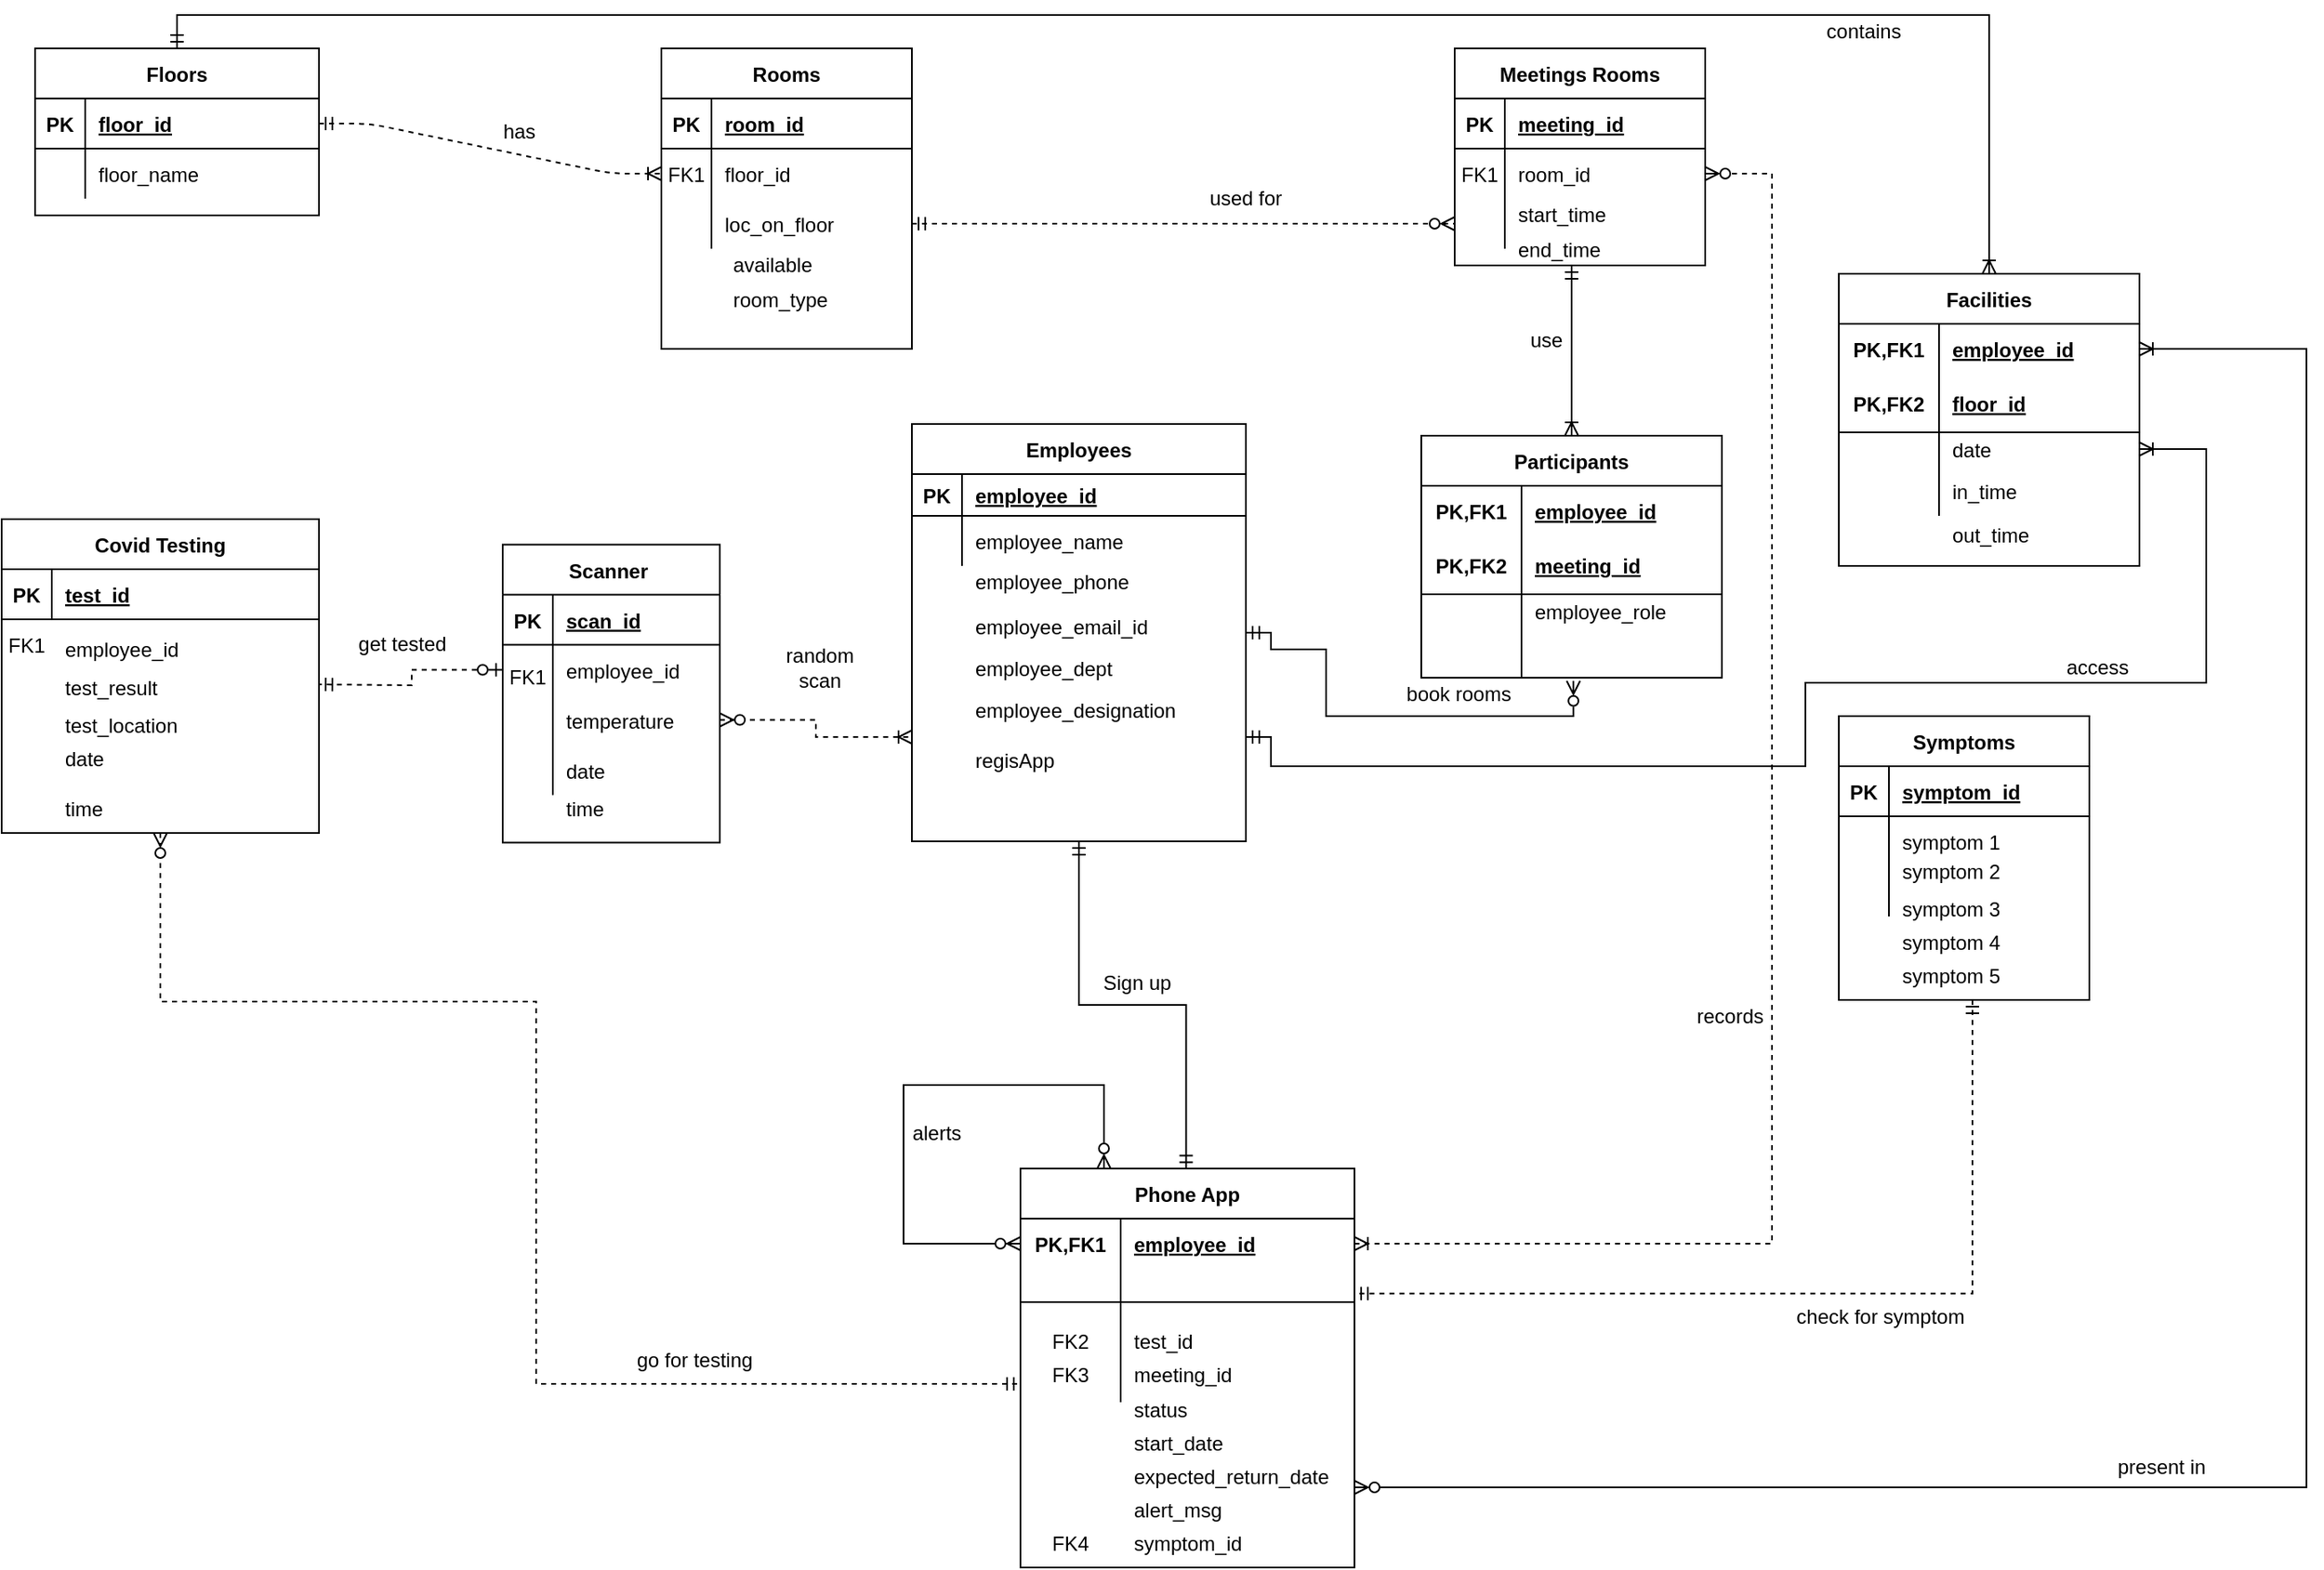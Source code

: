 <mxfile version="15.2.9" type="device"><diagram id="R2lEEEUBdFMjLlhIrx00" name="Page-1"><mxGraphModel dx="1186" dy="687" grid="1" gridSize="10" guides="1" tooltips="1" connect="1" arrows="1" fold="1" page="1" pageScale="1" pageWidth="1654" pageHeight="2336" math="0" shadow="0" extFonts="Permanent Marker^https://fonts.googleapis.com/css?family=Permanent+Marker"><root><mxCell id="0"/><mxCell id="1" parent="0"/><mxCell id="C-vyLk0tnHw3VtMMgP7b-1" value="" style="edgeStyle=entityRelationEdgeStyle;endArrow=ERoneToMany;startArrow=ERmandOne;endFill=0;startFill=0;dashed=1;" parent="1" source="C-vyLk0tnHw3VtMMgP7b-24" target="C-vyLk0tnHw3VtMMgP7b-6" edge="1"><mxGeometry width="100" height="100" relative="1" as="geometry"><mxPoint x="340" y="720" as="sourcePoint"/><mxPoint x="440" y="620" as="targetPoint"/></mxGeometry></mxCell><mxCell id="C-vyLk0tnHw3VtMMgP7b-2" value="Rooms" style="shape=table;startSize=30;container=1;collapsible=1;childLayout=tableLayout;fixedRows=1;rowLines=0;fontStyle=1;align=center;resizeLast=1;" parent="1" vertex="1"><mxGeometry x="495" y="40" width="150" height="180" as="geometry"/></mxCell><mxCell id="C-vyLk0tnHw3VtMMgP7b-3" value="" style="shape=partialRectangle;collapsible=0;dropTarget=0;pointerEvents=0;fillColor=none;points=[[0,0.5],[1,0.5]];portConstraint=eastwest;top=0;left=0;right=0;bottom=1;" parent="C-vyLk0tnHw3VtMMgP7b-2" vertex="1"><mxGeometry y="30" width="150" height="30" as="geometry"/></mxCell><mxCell id="C-vyLk0tnHw3VtMMgP7b-4" value="PK" style="shape=partialRectangle;overflow=hidden;connectable=0;fillColor=none;top=0;left=0;bottom=0;right=0;fontStyle=1;" parent="C-vyLk0tnHw3VtMMgP7b-3" vertex="1"><mxGeometry width="30" height="30" as="geometry"><mxRectangle width="30" height="30" as="alternateBounds"/></mxGeometry></mxCell><mxCell id="C-vyLk0tnHw3VtMMgP7b-5" value="room_id" style="shape=partialRectangle;overflow=hidden;connectable=0;fillColor=none;top=0;left=0;bottom=0;right=0;align=left;spacingLeft=6;fontStyle=5;" parent="C-vyLk0tnHw3VtMMgP7b-3" vertex="1"><mxGeometry x="30" width="120" height="30" as="geometry"><mxRectangle width="120" height="30" as="alternateBounds"/></mxGeometry></mxCell><mxCell id="C-vyLk0tnHw3VtMMgP7b-6" value="" style="shape=partialRectangle;collapsible=0;dropTarget=0;pointerEvents=0;fillColor=none;points=[[0,0.5],[1,0.5]];portConstraint=eastwest;top=0;left=0;right=0;bottom=0;" parent="C-vyLk0tnHw3VtMMgP7b-2" vertex="1"><mxGeometry y="60" width="150" height="30" as="geometry"/></mxCell><mxCell id="C-vyLk0tnHw3VtMMgP7b-7" value="FK1" style="shape=partialRectangle;overflow=hidden;connectable=0;fillColor=none;top=0;left=0;bottom=0;right=0;" parent="C-vyLk0tnHw3VtMMgP7b-6" vertex="1"><mxGeometry width="30" height="30" as="geometry"><mxRectangle width="30" height="30" as="alternateBounds"/></mxGeometry></mxCell><mxCell id="C-vyLk0tnHw3VtMMgP7b-8" value="floor_id" style="shape=partialRectangle;overflow=hidden;connectable=0;fillColor=none;top=0;left=0;bottom=0;right=0;align=left;spacingLeft=6;" parent="C-vyLk0tnHw3VtMMgP7b-6" vertex="1"><mxGeometry x="30" width="120" height="30" as="geometry"><mxRectangle width="120" height="30" as="alternateBounds"/></mxGeometry></mxCell><mxCell id="C-vyLk0tnHw3VtMMgP7b-9" value="" style="shape=partialRectangle;collapsible=0;dropTarget=0;pointerEvents=0;fillColor=none;points=[[0,0.5],[1,0.5]];portConstraint=eastwest;top=0;left=0;right=0;bottom=0;" parent="C-vyLk0tnHw3VtMMgP7b-2" vertex="1"><mxGeometry y="90" width="150" height="30" as="geometry"/></mxCell><mxCell id="C-vyLk0tnHw3VtMMgP7b-10" value="" style="shape=partialRectangle;overflow=hidden;connectable=0;fillColor=none;top=0;left=0;bottom=0;right=0;" parent="C-vyLk0tnHw3VtMMgP7b-9" vertex="1"><mxGeometry width="30" height="30" as="geometry"><mxRectangle width="30" height="30" as="alternateBounds"/></mxGeometry></mxCell><mxCell id="C-vyLk0tnHw3VtMMgP7b-11" value="loc_on_floor" style="shape=partialRectangle;overflow=hidden;connectable=0;fillColor=none;top=0;left=0;bottom=0;right=0;align=left;spacingLeft=6;" parent="C-vyLk0tnHw3VtMMgP7b-9" vertex="1"><mxGeometry x="30" width="120" height="30" as="geometry"><mxRectangle width="120" height="30" as="alternateBounds"/></mxGeometry></mxCell><mxCell id="MbW4gFKuejDXNNLNs5_M-82" style="edgeStyle=orthogonalEdgeStyle;orthogonalLoop=1;jettySize=auto;html=1;startArrow=ERzeroToMany;startFill=1;endArrow=ERmandOne;endFill=0;rounded=0;exitX=0.5;exitY=1;exitDx=0;exitDy=0;dashed=1;" parent="1" source="C-vyLk0tnHw3VtMMgP7b-13" edge="1"><mxGeometry relative="1" as="geometry"><mxPoint x="710" y="840" as="targetPoint"/><Array as="points"><mxPoint x="195" y="611"/><mxPoint x="420" y="611"/><mxPoint x="420" y="840"/></Array><mxPoint x="180" y="520" as="sourcePoint"/></mxGeometry></mxCell><mxCell id="C-vyLk0tnHw3VtMMgP7b-13" value="Covid Testing" style="shape=table;startSize=30;container=1;collapsible=1;childLayout=tableLayout;fixedRows=1;rowLines=0;fontStyle=1;align=center;resizeLast=1;" parent="1" vertex="1"><mxGeometry x="100" y="322" width="190" height="188" as="geometry"/></mxCell><mxCell id="C-vyLk0tnHw3VtMMgP7b-14" value="" style="shape=partialRectangle;collapsible=0;dropTarget=0;pointerEvents=0;fillColor=none;points=[[0,0.5],[1,0.5]];portConstraint=eastwest;top=0;left=0;right=0;bottom=1;" parent="C-vyLk0tnHw3VtMMgP7b-13" vertex="1"><mxGeometry y="30" width="190" height="30" as="geometry"/></mxCell><mxCell id="C-vyLk0tnHw3VtMMgP7b-15" value="PK" style="shape=partialRectangle;overflow=hidden;connectable=0;fillColor=none;top=0;left=0;bottom=0;right=0;fontStyle=1;" parent="C-vyLk0tnHw3VtMMgP7b-14" vertex="1"><mxGeometry width="30" height="30" as="geometry"><mxRectangle width="30" height="30" as="alternateBounds"/></mxGeometry></mxCell><mxCell id="C-vyLk0tnHw3VtMMgP7b-16" value="test_id" style="shape=partialRectangle;overflow=hidden;connectable=0;fillColor=none;top=0;left=0;bottom=0;right=0;align=left;spacingLeft=6;fontStyle=5;" parent="C-vyLk0tnHw3VtMMgP7b-14" vertex="1"><mxGeometry x="30" width="160" height="30" as="geometry"><mxRectangle width="160" height="30" as="alternateBounds"/></mxGeometry></mxCell><mxCell id="C-vyLk0tnHw3VtMMgP7b-23" value="Floors" style="shape=table;startSize=30;container=1;collapsible=1;childLayout=tableLayout;fixedRows=1;rowLines=0;fontStyle=1;align=center;resizeLast=1;" parent="1" vertex="1"><mxGeometry x="120" y="40" width="170" height="100" as="geometry"/></mxCell><mxCell id="C-vyLk0tnHw3VtMMgP7b-24" value="" style="shape=partialRectangle;collapsible=0;dropTarget=0;pointerEvents=0;fillColor=none;points=[[0,0.5],[1,0.5]];portConstraint=eastwest;top=0;left=0;right=0;bottom=1;" parent="C-vyLk0tnHw3VtMMgP7b-23" vertex="1"><mxGeometry y="30" width="170" height="30" as="geometry"/></mxCell><mxCell id="C-vyLk0tnHw3VtMMgP7b-25" value="PK" style="shape=partialRectangle;overflow=hidden;connectable=0;fillColor=none;top=0;left=0;bottom=0;right=0;fontStyle=1;" parent="C-vyLk0tnHw3VtMMgP7b-24" vertex="1"><mxGeometry width="30" height="30" as="geometry"/></mxCell><mxCell id="C-vyLk0tnHw3VtMMgP7b-26" value="floor_id" style="shape=partialRectangle;overflow=hidden;connectable=0;fillColor=none;top=0;left=0;bottom=0;right=0;align=left;spacingLeft=6;fontStyle=5;" parent="C-vyLk0tnHw3VtMMgP7b-24" vertex="1"><mxGeometry x="30" width="140" height="30" as="geometry"/></mxCell><mxCell id="C-vyLk0tnHw3VtMMgP7b-27" value="" style="shape=partialRectangle;collapsible=0;dropTarget=0;pointerEvents=0;fillColor=none;points=[[0,0.5],[1,0.5]];portConstraint=eastwest;top=0;left=0;right=0;bottom=0;" parent="C-vyLk0tnHw3VtMMgP7b-23" vertex="1"><mxGeometry y="60" width="170" height="30" as="geometry"/></mxCell><mxCell id="C-vyLk0tnHw3VtMMgP7b-28" value="" style="shape=partialRectangle;overflow=hidden;connectable=0;fillColor=none;top=0;left=0;bottom=0;right=0;" parent="C-vyLk0tnHw3VtMMgP7b-27" vertex="1"><mxGeometry width="30" height="30" as="geometry"/></mxCell><mxCell id="C-vyLk0tnHw3VtMMgP7b-29" value="floor_name" style="shape=partialRectangle;overflow=hidden;connectable=0;fillColor=none;top=0;left=0;bottom=0;right=0;align=left;spacingLeft=6;" parent="C-vyLk0tnHw3VtMMgP7b-27" vertex="1"><mxGeometry x="30" width="140" height="30" as="geometry"/></mxCell><mxCell id="MbW4gFKuejDXNNLNs5_M-80" style="edgeStyle=orthogonalEdgeStyle;rounded=0;orthogonalLoop=1;jettySize=auto;html=1;exitX=0.5;exitY=1;exitDx=0;exitDy=0;entryX=0.496;entryY=0.001;entryDx=0;entryDy=0;startArrow=ERmandOne;startFill=0;endArrow=ERmandOne;endFill=0;entryPerimeter=0;" parent="1" source="MbW4gFKuejDXNNLNs5_M-1" target="AgQ3XX4yhobw5rz7Lu7d-64" edge="1"><mxGeometry relative="1" as="geometry"><mxPoint x="810" y="712" as="targetPoint"/></mxGeometry></mxCell><mxCell id="tduMxbVI0KeD3VNgrOKa-26" style="edgeStyle=orthogonalEdgeStyle;rounded=0;orthogonalLoop=1;jettySize=auto;html=1;entryX=0.506;entryY=1.062;entryDx=0;entryDy=0;startArrow=ERmandOne;startFill=0;endArrow=ERzeroToMany;endFill=0;exitX=1;exitY=0.5;exitDx=0;exitDy=0;entryPerimeter=0;" parent="1" source="MbW4gFKuejDXNNLNs5_M-1" target="tduMxbVI0KeD3VNgrOKa-38" edge="1"><mxGeometry relative="1" as="geometry"><mxPoint x="850" y="387" as="sourcePoint"/><mxPoint x="1025" y="412" as="targetPoint"/><Array as="points"><mxPoint x="860" y="390"/><mxPoint x="860" y="400"/><mxPoint x="893" y="400"/><mxPoint x="893" y="440"/><mxPoint x="1041" y="440"/></Array></mxGeometry></mxCell><mxCell id="MbW4gFKuejDXNNLNs5_M-1" value="Employees" style="shape=table;startSize=30;container=1;collapsible=1;childLayout=tableLayout;fixedRows=1;rowLines=0;fontStyle=1;align=center;resizeLast=1;" parent="1" vertex="1"><mxGeometry x="645" y="265" width="200" height="250" as="geometry"/></mxCell><mxCell id="MbW4gFKuejDXNNLNs5_M-2" value="" style="shape=partialRectangle;collapsible=0;dropTarget=0;pointerEvents=0;fillColor=none;points=[[0,0.5],[1,0.5]];portConstraint=eastwest;top=0;left=0;right=0;bottom=1;" parent="MbW4gFKuejDXNNLNs5_M-1" vertex="1"><mxGeometry y="30" width="200" height="25" as="geometry"/></mxCell><mxCell id="MbW4gFKuejDXNNLNs5_M-3" value="PK" style="shape=partialRectangle;overflow=hidden;connectable=0;fillColor=none;top=0;left=0;bottom=0;right=0;fontStyle=1;" parent="MbW4gFKuejDXNNLNs5_M-2" vertex="1"><mxGeometry width="30" height="25" as="geometry"><mxRectangle width="30" height="25" as="alternateBounds"/></mxGeometry></mxCell><mxCell id="MbW4gFKuejDXNNLNs5_M-4" value="employee_id" style="shape=partialRectangle;overflow=hidden;connectable=0;fillColor=none;top=0;left=0;bottom=0;right=0;align=left;spacingLeft=6;fontStyle=5;" parent="MbW4gFKuejDXNNLNs5_M-2" vertex="1"><mxGeometry x="30" width="170" height="25" as="geometry"><mxRectangle width="170" height="25" as="alternateBounds"/></mxGeometry></mxCell><mxCell id="MbW4gFKuejDXNNLNs5_M-5" value="" style="shape=partialRectangle;collapsible=0;dropTarget=0;pointerEvents=0;fillColor=none;points=[[0,0.5],[1,0.5]];portConstraint=eastwest;top=0;left=0;right=0;bottom=0;" parent="MbW4gFKuejDXNNLNs5_M-1" vertex="1"><mxGeometry y="55" width="200" height="30" as="geometry"/></mxCell><mxCell id="MbW4gFKuejDXNNLNs5_M-6" value="" style="shape=partialRectangle;overflow=hidden;connectable=0;fillColor=none;top=0;left=0;bottom=0;right=0;" parent="MbW4gFKuejDXNNLNs5_M-5" vertex="1"><mxGeometry width="30" height="30" as="geometry"><mxRectangle width="30" height="30" as="alternateBounds"/></mxGeometry></mxCell><mxCell id="MbW4gFKuejDXNNLNs5_M-7" value="employee_name" style="shape=partialRectangle;overflow=hidden;connectable=0;fillColor=none;top=0;left=0;bottom=0;right=0;align=left;spacingLeft=6;" parent="MbW4gFKuejDXNNLNs5_M-5" vertex="1"><mxGeometry x="30" width="170" height="30" as="geometry"><mxRectangle width="170" height="30" as="alternateBounds"/></mxGeometry></mxCell><mxCell id="MbW4gFKuejDXNNLNs5_M-8" value="available" style="shape=partialRectangle;overflow=hidden;connectable=0;fillColor=none;top=0;left=0;bottom=0;right=0;align=left;spacingLeft=6;" parent="1" vertex="1"><mxGeometry x="530" y="154" width="80" height="30" as="geometry"/></mxCell><mxCell id="MbW4gFKuejDXNNLNs5_M-9" value="room_type" style="shape=partialRectangle;overflow=hidden;connectable=0;fillColor=none;top=0;left=0;bottom=0;right=0;align=left;spacingLeft=6;" parent="1" vertex="1"><mxGeometry x="530" y="175" width="220" height="30" as="geometry"/></mxCell><mxCell id="MbW4gFKuejDXNNLNs5_M-10" value="Meetings Rooms" style="shape=table;startSize=30;container=1;collapsible=1;childLayout=tableLayout;fixedRows=1;rowLines=0;fontStyle=1;align=center;resizeLast=1;" parent="1" vertex="1"><mxGeometry x="970" y="40" width="150" height="130" as="geometry"/></mxCell><mxCell id="MbW4gFKuejDXNNLNs5_M-11" value="" style="shape=partialRectangle;collapsible=0;dropTarget=0;pointerEvents=0;fillColor=none;points=[[0,0.5],[1,0.5]];portConstraint=eastwest;top=0;left=0;right=0;bottom=1;" parent="MbW4gFKuejDXNNLNs5_M-10" vertex="1"><mxGeometry y="30" width="150" height="30" as="geometry"/></mxCell><mxCell id="MbW4gFKuejDXNNLNs5_M-12" value="PK" style="shape=partialRectangle;overflow=hidden;connectable=0;fillColor=none;top=0;left=0;bottom=0;right=0;fontStyle=1;" parent="MbW4gFKuejDXNNLNs5_M-11" vertex="1"><mxGeometry width="30" height="30" as="geometry"><mxRectangle width="30" height="30" as="alternateBounds"/></mxGeometry></mxCell><mxCell id="MbW4gFKuejDXNNLNs5_M-13" value="meeting_id" style="shape=partialRectangle;overflow=hidden;connectable=0;fillColor=none;top=0;left=0;bottom=0;right=0;align=left;spacingLeft=6;fontStyle=5;" parent="MbW4gFKuejDXNNLNs5_M-11" vertex="1"><mxGeometry x="30" width="120" height="30" as="geometry"><mxRectangle width="120" height="30" as="alternateBounds"/></mxGeometry></mxCell><mxCell id="MbW4gFKuejDXNNLNs5_M-14" value="" style="shape=partialRectangle;collapsible=0;dropTarget=0;pointerEvents=0;fillColor=none;points=[[0,0.5],[1,0.5]];portConstraint=eastwest;top=0;left=0;right=0;bottom=0;" parent="MbW4gFKuejDXNNLNs5_M-10" vertex="1"><mxGeometry y="60" width="150" height="30" as="geometry"/></mxCell><mxCell id="MbW4gFKuejDXNNLNs5_M-15" value="FK1" style="shape=partialRectangle;overflow=hidden;connectable=0;fillColor=none;top=0;left=0;bottom=0;right=0;" parent="MbW4gFKuejDXNNLNs5_M-14" vertex="1"><mxGeometry width="30" height="30" as="geometry"><mxRectangle width="30" height="30" as="alternateBounds"/></mxGeometry></mxCell><mxCell id="MbW4gFKuejDXNNLNs5_M-16" value="room_id" style="shape=partialRectangle;overflow=hidden;connectable=0;fillColor=none;top=0;left=0;bottom=0;right=0;align=left;spacingLeft=6;" parent="MbW4gFKuejDXNNLNs5_M-14" vertex="1"><mxGeometry x="30" width="120" height="30" as="geometry"><mxRectangle width="120" height="30" as="alternateBounds"/></mxGeometry></mxCell><mxCell id="MbW4gFKuejDXNNLNs5_M-17" value="" style="shape=partialRectangle;collapsible=0;dropTarget=0;pointerEvents=0;fillColor=none;points=[[0,0.5],[1,0.5]];portConstraint=eastwest;top=0;left=0;right=0;bottom=0;" parent="MbW4gFKuejDXNNLNs5_M-10" vertex="1"><mxGeometry y="90" width="150" height="30" as="geometry"/></mxCell><mxCell id="MbW4gFKuejDXNNLNs5_M-18" value="" style="shape=partialRectangle;overflow=hidden;connectable=0;fillColor=none;top=0;left=0;bottom=0;right=0;" parent="MbW4gFKuejDXNNLNs5_M-17" vertex="1"><mxGeometry width="30" height="30" as="geometry"><mxRectangle width="30" height="30" as="alternateBounds"/></mxGeometry></mxCell><mxCell id="MbW4gFKuejDXNNLNs5_M-19" value="" style="shape=partialRectangle;overflow=hidden;connectable=0;fillColor=none;top=0;left=0;bottom=0;right=0;align=left;spacingLeft=6;" parent="MbW4gFKuejDXNNLNs5_M-17" vertex="1"><mxGeometry x="30" width="120" height="30" as="geometry"><mxRectangle width="120" height="30" as="alternateBounds"/></mxGeometry></mxCell><mxCell id="MbW4gFKuejDXNNLNs5_M-20" value="start_time" style="shape=partialRectangle;overflow=hidden;connectable=0;fillColor=none;top=0;left=0;bottom=0;right=0;align=left;spacingLeft=6;" parent="1" vertex="1"><mxGeometry x="1000" y="124" width="120" height="30" as="geometry"/></mxCell><mxCell id="MbW4gFKuejDXNNLNs5_M-21" value="end_time" style="shape=partialRectangle;overflow=hidden;connectable=0;fillColor=none;top=0;left=0;bottom=0;right=0;align=left;spacingLeft=6;" parent="1" vertex="1"><mxGeometry x="1000" y="145" width="120" height="30" as="geometry"/></mxCell><mxCell id="MbW4gFKuejDXNNLNs5_M-24" value="employee_phone" style="shape=partialRectangle;overflow=hidden;connectable=0;fillColor=none;top=0;left=0;bottom=0;right=0;align=left;spacingLeft=6;" parent="1" vertex="1"><mxGeometry x="675" y="344" width="155" height="30" as="geometry"/></mxCell><mxCell id="MbW4gFKuejDXNNLNs5_M-25" value="employee_email_id" style="shape=partialRectangle;overflow=hidden;connectable=0;fillColor=none;top=0;left=0;bottom=0;right=0;align=left;spacingLeft=6;" parent="1" vertex="1"><mxGeometry x="675" y="371" width="155" height="30" as="geometry"/></mxCell><mxCell id="MbW4gFKuejDXNNLNs5_M-26" value="employee_dept" style="shape=partialRectangle;overflow=hidden;connectable=0;fillColor=none;top=0;left=0;bottom=0;right=0;align=left;spacingLeft=6;" parent="1" vertex="1"><mxGeometry x="675" y="396" width="155" height="30" as="geometry"/></mxCell><mxCell id="MbW4gFKuejDXNNLNs5_M-27" value="employee_designation" style="shape=partialRectangle;overflow=hidden;connectable=0;fillColor=none;top=0;left=0;bottom=0;right=0;align=left;spacingLeft=6;" parent="1" vertex="1"><mxGeometry x="675" y="421" width="220" height="30" as="geometry"/></mxCell><mxCell id="MbW4gFKuejDXNNLNs5_M-28" value="regisApp" style="shape=partialRectangle;overflow=hidden;connectable=0;fillColor=none;top=0;left=0;bottom=0;right=0;align=left;spacingLeft=6;" parent="1" vertex="1"><mxGeometry x="675" y="451" width="145" height="30" as="geometry"/></mxCell><mxCell id="MbW4gFKuejDXNNLNs5_M-44" value="Symptoms" style="shape=table;startSize=30;container=1;collapsible=1;childLayout=tableLayout;fixedRows=1;rowLines=0;fontStyle=1;align=center;resizeLast=1;" parent="1" vertex="1"><mxGeometry x="1200" y="440" width="150" height="170" as="geometry"/></mxCell><mxCell id="MbW4gFKuejDXNNLNs5_M-45" value="" style="shape=partialRectangle;collapsible=0;dropTarget=0;pointerEvents=0;fillColor=none;points=[[0,0.5],[1,0.5]];portConstraint=eastwest;top=0;left=0;right=0;bottom=1;" parent="MbW4gFKuejDXNNLNs5_M-44" vertex="1"><mxGeometry y="30" width="150" height="30" as="geometry"/></mxCell><mxCell id="MbW4gFKuejDXNNLNs5_M-46" value="PK" style="shape=partialRectangle;overflow=hidden;connectable=0;fillColor=none;top=0;left=0;bottom=0;right=0;fontStyle=1;" parent="MbW4gFKuejDXNNLNs5_M-45" vertex="1"><mxGeometry width="30" height="30" as="geometry"/></mxCell><mxCell id="MbW4gFKuejDXNNLNs5_M-47" value="symptom_id" style="shape=partialRectangle;overflow=hidden;connectable=0;fillColor=none;top=0;left=0;bottom=0;right=0;align=left;spacingLeft=6;fontStyle=5;" parent="MbW4gFKuejDXNNLNs5_M-45" vertex="1"><mxGeometry x="30" width="120" height="30" as="geometry"/></mxCell><mxCell id="MbW4gFKuejDXNNLNs5_M-48" value="" style="shape=partialRectangle;collapsible=0;dropTarget=0;pointerEvents=0;fillColor=none;points=[[0,0.5],[1,0.5]];portConstraint=eastwest;top=0;left=0;right=0;bottom=0;" parent="MbW4gFKuejDXNNLNs5_M-44" vertex="1"><mxGeometry y="60" width="150" height="30" as="geometry"/></mxCell><mxCell id="MbW4gFKuejDXNNLNs5_M-49" value="" style="shape=partialRectangle;overflow=hidden;connectable=0;fillColor=none;top=0;left=0;bottom=0;right=0;" parent="MbW4gFKuejDXNNLNs5_M-48" vertex="1"><mxGeometry width="30" height="30" as="geometry"/></mxCell><mxCell id="MbW4gFKuejDXNNLNs5_M-50" value="symptom 1" style="shape=partialRectangle;overflow=hidden;connectable=0;fillColor=none;top=0;left=0;bottom=0;right=0;align=left;spacingLeft=6;" parent="MbW4gFKuejDXNNLNs5_M-48" vertex="1"><mxGeometry x="30" width="120" height="30" as="geometry"/></mxCell><mxCell id="MbW4gFKuejDXNNLNs5_M-51" value="" style="shape=partialRectangle;collapsible=0;dropTarget=0;pointerEvents=0;fillColor=none;points=[[0,0.5],[1,0.5]];portConstraint=eastwest;top=0;left=0;right=0;bottom=0;" parent="MbW4gFKuejDXNNLNs5_M-44" vertex="1"><mxGeometry y="90" width="150" height="30" as="geometry"/></mxCell><mxCell id="MbW4gFKuejDXNNLNs5_M-52" value="" style="shape=partialRectangle;overflow=hidden;connectable=0;fillColor=none;top=0;left=0;bottom=0;right=0;" parent="MbW4gFKuejDXNNLNs5_M-51" vertex="1"><mxGeometry width="30" height="30" as="geometry"/></mxCell><mxCell id="MbW4gFKuejDXNNLNs5_M-53" value="" style="shape=partialRectangle;overflow=hidden;connectable=0;fillColor=none;top=0;left=0;bottom=0;right=0;align=left;spacingLeft=6;" parent="MbW4gFKuejDXNNLNs5_M-51" vertex="1"><mxGeometry x="30" width="120" height="30" as="geometry"/></mxCell><mxCell id="MbW4gFKuejDXNNLNs5_M-55" value="symptom 2" style="shape=partialRectangle;overflow=hidden;connectable=0;fillColor=none;top=0;left=0;bottom=0;right=0;align=left;spacingLeft=6;" parent="1" vertex="1"><mxGeometry x="1230" y="515" width="120" height="35" as="geometry"/></mxCell><mxCell id="MbW4gFKuejDXNNLNs5_M-56" value="symptom 3" style="shape=partialRectangle;overflow=hidden;connectable=0;fillColor=none;top=0;left=0;bottom=0;right=0;align=left;spacingLeft=6;" parent="1" vertex="1"><mxGeometry x="1230" y="540" width="120" height="30" as="geometry"/></mxCell><mxCell id="MbW4gFKuejDXNNLNs5_M-57" value="symptom 4" style="shape=partialRectangle;overflow=hidden;connectable=0;fillColor=none;top=0;left=0;bottom=0;right=0;align=left;spacingLeft=6;" parent="1" vertex="1"><mxGeometry x="1230" y="560" width="120" height="30" as="geometry"/></mxCell><mxCell id="MbW4gFKuejDXNNLNs5_M-58" value="symptom 5" style="shape=partialRectangle;overflow=hidden;connectable=0;fillColor=none;top=0;left=0;bottom=0;right=0;align=left;spacingLeft=6;" parent="1" vertex="1"><mxGeometry x="1230" y="580" width="120" height="30" as="geometry"/></mxCell><mxCell id="MbW4gFKuejDXNNLNs5_M-60" value="employee_id" style="shape=partialRectangle;overflow=hidden;connectable=0;fillColor=none;top=0;left=0;bottom=0;right=0;align=left;spacingLeft=6;" parent="1" vertex="1"><mxGeometry x="130" y="382" width="120" height="35" as="geometry"/></mxCell><mxCell id="MbW4gFKuejDXNNLNs5_M-62" value="test_result" style="shape=partialRectangle;overflow=hidden;connectable=0;fillColor=none;top=0;left=0;bottom=0;right=0;align=left;spacingLeft=6;" parent="1" vertex="1"><mxGeometry x="130" y="403.5" width="120" height="38" as="geometry"/></mxCell><mxCell id="MbW4gFKuejDXNNLNs5_M-75" value="FK1" style="shape=partialRectangle;overflow=hidden;connectable=0;fillColor=none;top=0;left=0;bottom=0;right=0;" parent="1" vertex="1"><mxGeometry x="100" y="382" width="30" height="30" as="geometry"/></mxCell><mxCell id="MbW4gFKuejDXNNLNs5_M-76" style="edgeStyle=orthogonalEdgeStyle;rounded=0;orthogonalLoop=1;jettySize=auto;html=1;exitX=1;exitY=0.5;exitDx=0;exitDy=0;entryX=0;entryY=0.5;entryDx=0;entryDy=0;startArrow=ERmandOne;startFill=0;endArrow=ERzeroToMany;endFill=1;dashed=1;" parent="1" source="C-vyLk0tnHw3VtMMgP7b-9" target="MbW4gFKuejDXNNLNs5_M-17" edge="1"><mxGeometry relative="1" as="geometry"/></mxCell><mxCell id="MbW4gFKuejDXNNLNs5_M-79" style="edgeStyle=orthogonalEdgeStyle;rounded=0;orthogonalLoop=1;jettySize=auto;html=1;startArrow=ERmandOne;startFill=0;endArrow=ERmandOne;endFill=0;entryX=1;entryY=0.743;entryDx=0;entryDy=0;entryPerimeter=0;dashed=1;" parent="1" target="AgQ3XX4yhobw5rz7Lu7d-68" edge="1"><mxGeometry relative="1" as="geometry"><mxPoint x="900" y="827" as="targetPoint"/><mxPoint x="1280" y="610" as="sourcePoint"/><Array as="points"><mxPoint x="1280" y="786"/></Array></mxGeometry></mxCell><mxCell id="MbW4gFKuejDXNNLNs5_M-88" style="edgeStyle=orthogonalEdgeStyle;rounded=0;orthogonalLoop=1;jettySize=auto;html=1;exitX=1;exitY=0.5;exitDx=0;exitDy=0;entryX=1;entryY=0.5;entryDx=0;entryDy=0;startArrow=ERoneToMany;startFill=0;endArrow=ERzeroToMany;endFill=0;dashed=1;" parent="1" source="AgQ3XX4yhobw5rz7Lu7d-65" target="MbW4gFKuejDXNNLNs5_M-14" edge="1"><mxGeometry relative="1" as="geometry"><mxPoint x="900" y="757" as="sourcePoint"/><Array as="points"><mxPoint x="1160" y="756"/><mxPoint x="1160" y="115"/></Array></mxGeometry></mxCell><mxCell id="MbW4gFKuejDXNNLNs5_M-90" value="date" style="shape=partialRectangle;overflow=hidden;connectable=0;fillColor=none;top=0;left=0;bottom=0;right=0;align=left;spacingLeft=6;" parent="1" vertex="1"><mxGeometry x="130" y="450" width="120" height="30" as="geometry"/></mxCell><mxCell id="MbW4gFKuejDXNNLNs5_M-91" value="time" style="shape=partialRectangle;overflow=hidden;connectable=0;fillColor=none;top=0;left=0;bottom=0;right=0;align=left;spacingLeft=6;" parent="1" vertex="1"><mxGeometry x="130" y="480" width="120" height="30" as="geometry"/></mxCell><mxCell id="MbW4gFKuejDXNNLNs5_M-92" value="test_location" style="shape=partialRectangle;overflow=hidden;connectable=0;fillColor=none;top=0;left=0;bottom=0;right=0;align=left;spacingLeft=6;" parent="1" vertex="1"><mxGeometry x="130" y="430" width="120" height="30" as="geometry"/></mxCell><mxCell id="MbW4gFKuejDXNNLNs5_M-94" value="" style="shape=partialRectangle;overflow=hidden;connectable=0;fillColor=none;top=0;left=0;bottom=0;right=0;" parent="1" vertex="1"><mxGeometry x="720" y="471.5" width="30" height="30" as="geometry"/></mxCell><mxCell id="AgQ3XX4yhobw5rz7Lu7d-2" value="Sign up" style="text;html=1;strokeColor=none;fillColor=none;align=center;verticalAlign=middle;whiteSpace=wrap;rounded=0;" parent="1" vertex="1"><mxGeometry x="750" y="590" width="60" height="20" as="geometry"/></mxCell><mxCell id="AgQ3XX4yhobw5rz7Lu7d-3" value="Scanner " style="shape=table;startSize=30;container=1;collapsible=1;childLayout=tableLayout;fixedRows=1;rowLines=0;fontStyle=1;align=center;resizeLast=1;" parent="1" vertex="1"><mxGeometry x="400" y="337.25" width="130" height="178.5" as="geometry"/></mxCell><mxCell id="AgQ3XX4yhobw5rz7Lu7d-4" value="" style="shape=partialRectangle;collapsible=0;dropTarget=0;pointerEvents=0;fillColor=none;top=0;left=0;bottom=1;right=0;points=[[0,0.5],[1,0.5]];portConstraint=eastwest;" parent="AgQ3XX4yhobw5rz7Lu7d-3" vertex="1"><mxGeometry y="30" width="130" height="30" as="geometry"/></mxCell><mxCell id="AgQ3XX4yhobw5rz7Lu7d-5" value="PK" style="shape=partialRectangle;connectable=0;fillColor=none;top=0;left=0;bottom=0;right=0;fontStyle=1;overflow=hidden;" parent="AgQ3XX4yhobw5rz7Lu7d-4" vertex="1"><mxGeometry width="30" height="30" as="geometry"><mxRectangle width="30" height="30" as="alternateBounds"/></mxGeometry></mxCell><mxCell id="AgQ3XX4yhobw5rz7Lu7d-6" value="scan_id" style="shape=partialRectangle;connectable=0;fillColor=none;top=0;left=0;bottom=0;right=0;align=left;spacingLeft=6;fontStyle=5;overflow=hidden;" parent="AgQ3XX4yhobw5rz7Lu7d-4" vertex="1"><mxGeometry x="30" width="100" height="30" as="geometry"><mxRectangle width="100" height="30" as="alternateBounds"/></mxGeometry></mxCell><mxCell id="AgQ3XX4yhobw5rz7Lu7d-7" value="" style="shape=partialRectangle;collapsible=0;dropTarget=0;pointerEvents=0;fillColor=none;top=0;left=0;bottom=0;right=0;points=[[0,0.5],[1,0.5]];portConstraint=eastwest;" parent="AgQ3XX4yhobw5rz7Lu7d-3" vertex="1"><mxGeometry y="60" width="130" height="30" as="geometry"/></mxCell><mxCell id="AgQ3XX4yhobw5rz7Lu7d-8" value="" style="shape=partialRectangle;connectable=0;fillColor=none;top=0;left=0;bottom=0;right=0;editable=1;overflow=hidden;" parent="AgQ3XX4yhobw5rz7Lu7d-7" vertex="1"><mxGeometry width="30" height="30" as="geometry"><mxRectangle width="30" height="30" as="alternateBounds"/></mxGeometry></mxCell><mxCell id="AgQ3XX4yhobw5rz7Lu7d-9" value="employee_id" style="shape=partialRectangle;connectable=0;fillColor=none;top=0;left=0;bottom=0;right=0;align=left;spacingLeft=6;overflow=hidden;" parent="AgQ3XX4yhobw5rz7Lu7d-7" vertex="1"><mxGeometry x="30" width="100" height="30" as="geometry"><mxRectangle width="100" height="30" as="alternateBounds"/></mxGeometry></mxCell><mxCell id="AgQ3XX4yhobw5rz7Lu7d-10" value="" style="shape=partialRectangle;collapsible=0;dropTarget=0;pointerEvents=0;fillColor=none;top=0;left=0;bottom=0;right=0;points=[[0,0.5],[1,0.5]];portConstraint=eastwest;" parent="AgQ3XX4yhobw5rz7Lu7d-3" vertex="1"><mxGeometry y="90" width="130" height="30" as="geometry"/></mxCell><mxCell id="AgQ3XX4yhobw5rz7Lu7d-11" value="" style="shape=partialRectangle;connectable=0;fillColor=none;top=0;left=0;bottom=0;right=0;editable=1;overflow=hidden;" parent="AgQ3XX4yhobw5rz7Lu7d-10" vertex="1"><mxGeometry width="30" height="30" as="geometry"><mxRectangle width="30" height="30" as="alternateBounds"/></mxGeometry></mxCell><mxCell id="AgQ3XX4yhobw5rz7Lu7d-12" value="temperature" style="shape=partialRectangle;connectable=0;fillColor=none;top=0;left=0;bottom=0;right=0;align=left;spacingLeft=6;overflow=hidden;" parent="AgQ3XX4yhobw5rz7Lu7d-10" vertex="1"><mxGeometry x="30" width="100" height="30" as="geometry"><mxRectangle width="100" height="30" as="alternateBounds"/></mxGeometry></mxCell><mxCell id="AgQ3XX4yhobw5rz7Lu7d-13" value="" style="shape=partialRectangle;collapsible=0;dropTarget=0;pointerEvents=0;fillColor=none;top=0;left=0;bottom=0;right=0;points=[[0,0.5],[1,0.5]];portConstraint=eastwest;" parent="AgQ3XX4yhobw5rz7Lu7d-3" vertex="1"><mxGeometry y="120" width="130" height="30" as="geometry"/></mxCell><mxCell id="AgQ3XX4yhobw5rz7Lu7d-14" value="" style="shape=partialRectangle;connectable=0;fillColor=none;top=0;left=0;bottom=0;right=0;editable=1;overflow=hidden;" parent="AgQ3XX4yhobw5rz7Lu7d-13" vertex="1"><mxGeometry width="30" height="30" as="geometry"><mxRectangle width="30" height="30" as="alternateBounds"/></mxGeometry></mxCell><mxCell id="AgQ3XX4yhobw5rz7Lu7d-15" value="date" style="shape=partialRectangle;connectable=0;fillColor=none;top=0;left=0;bottom=0;right=0;align=left;spacingLeft=6;overflow=hidden;" parent="AgQ3XX4yhobw5rz7Lu7d-13" vertex="1"><mxGeometry x="30" width="100" height="30" as="geometry"><mxRectangle width="100" height="30" as="alternateBounds"/></mxGeometry></mxCell><mxCell id="AgQ3XX4yhobw5rz7Lu7d-16" value="" style="shape=partialRectangle;collapsible=0;dropTarget=0;pointerEvents=0;fillColor=none;top=0;left=0;bottom=0;right=0;points=[[0,0.5],[1,0.5]];portConstraint=eastwest;" parent="1" vertex="1"><mxGeometry x="400" y="480" width="180" height="30" as="geometry"/></mxCell><mxCell id="AgQ3XX4yhobw5rz7Lu7d-17" value="" style="shape=partialRectangle;connectable=0;fillColor=none;top=0;left=0;bottom=0;right=0;editable=1;overflow=hidden;" parent="AgQ3XX4yhobw5rz7Lu7d-16" vertex="1"><mxGeometry x="-60" width="30" height="30" as="geometry"><mxRectangle width="30" height="30" as="alternateBounds"/></mxGeometry></mxCell><mxCell id="AgQ3XX4yhobw5rz7Lu7d-18" value="time" style="shape=partialRectangle;connectable=0;fillColor=none;top=0;left=0;bottom=0;right=0;align=left;spacingLeft=6;overflow=hidden;" parent="AgQ3XX4yhobw5rz7Lu7d-16" vertex="1"><mxGeometry x="30" width="150" height="30" as="geometry"><mxRectangle width="150" height="30" as="alternateBounds"/></mxGeometry></mxCell><mxCell id="AgQ3XX4yhobw5rz7Lu7d-20" style="edgeStyle=orthogonalEdgeStyle;rounded=0;orthogonalLoop=1;jettySize=auto;html=1;exitX=0;exitY=0.5;exitDx=0;exitDy=0;startArrow=ERzeroToOne;startFill=0;endArrow=ERmandOne;endFill=0;dashed=1;" parent="1" source="AgQ3XX4yhobw5rz7Lu7d-7" edge="1"><mxGeometry relative="1" as="geometry"><mxPoint x="290" y="421" as="targetPoint"/></mxGeometry></mxCell><mxCell id="AgQ3XX4yhobw5rz7Lu7d-21" value="has" style="text;html=1;strokeColor=none;fillColor=none;align=center;verticalAlign=middle;whiteSpace=wrap;rounded=0;" parent="1" vertex="1"><mxGeometry x="390" y="80" width="40" height="20" as="geometry"/></mxCell><mxCell id="AgQ3XX4yhobw5rz7Lu7d-22" value="used for" style="text;html=1;strokeColor=none;fillColor=none;align=center;verticalAlign=middle;whiteSpace=wrap;rounded=0;" parent="1" vertex="1"><mxGeometry x="780" y="120" width="130" height="20" as="geometry"/></mxCell><mxCell id="AgQ3XX4yhobw5rz7Lu7d-23" value="book rooms" style="text;html=1;strokeColor=none;fillColor=none;align=center;verticalAlign=middle;whiteSpace=wrap;rounded=0;" parent="1" vertex="1"><mxGeometry x="920" y="417" width="105" height="20" as="geometry"/></mxCell><mxCell id="AgQ3XX4yhobw5rz7Lu7d-24" value="check for symptom" style="text;html=1;strokeColor=none;fillColor=none;align=center;verticalAlign=middle;whiteSpace=wrap;rounded=0;" parent="1" vertex="1"><mxGeometry x="1160" y="790" width="130" height="20" as="geometry"/></mxCell><mxCell id="AgQ3XX4yhobw5rz7Lu7d-26" value="records" style="text;html=1;strokeColor=none;fillColor=none;align=center;verticalAlign=middle;whiteSpace=wrap;rounded=0;" parent="1" vertex="1"><mxGeometry x="1070" y="610" width="130" height="20" as="geometry"/></mxCell><mxCell id="AgQ3XX4yhobw5rz7Lu7d-27" value="random scan" style="text;html=1;strokeColor=none;fillColor=none;align=center;verticalAlign=middle;whiteSpace=wrap;rounded=0;" parent="1" vertex="1"><mxGeometry x="560" y="401" width="60" height="20" as="geometry"/></mxCell><mxCell id="AgQ3XX4yhobw5rz7Lu7d-28" style="edgeStyle=orthogonalEdgeStyle;rounded=0;orthogonalLoop=1;jettySize=auto;html=1;exitX=1;exitY=0.5;exitDx=0;exitDy=0;entryX=0;entryY=0.75;entryDx=0;entryDy=0;startArrow=ERzeroToMany;startFill=1;endArrow=ERoneToMany;endFill=0;dashed=1;" parent="1" source="AgQ3XX4yhobw5rz7Lu7d-10" target="MbW4gFKuejDXNNLNs5_M-1" edge="1"><mxGeometry relative="1" as="geometry"/></mxCell><mxCell id="AgQ3XX4yhobw5rz7Lu7d-29" value="get tested" style="text;html=1;strokeColor=none;fillColor=none;align=center;verticalAlign=middle;whiteSpace=wrap;rounded=0;" parent="1" vertex="1"><mxGeometry x="310" y="386.5" width="60" height="20" as="geometry"/></mxCell><mxCell id="AgQ3XX4yhobw5rz7Lu7d-30" value="FK1" style="shape=partialRectangle;overflow=hidden;connectable=0;fillColor=none;top=0;left=0;bottom=0;right=0;" parent="1" vertex="1"><mxGeometry x="400" y="401" width="30" height="30" as="geometry"/></mxCell><mxCell id="AgQ3XX4yhobw5rz7Lu7d-31" value="go for testing" style="text;html=1;strokeColor=none;fillColor=none;align=center;verticalAlign=middle;whiteSpace=wrap;rounded=0;" parent="1" vertex="1"><mxGeometry x="450" y="816" width="130" height="20" as="geometry"/></mxCell><mxCell id="AgQ3XX4yhobw5rz7Lu7d-49" value="Facilities" style="shape=table;startSize=30;container=1;collapsible=1;childLayout=tableLayout;fixedRows=1;rowLines=0;fontStyle=1;align=center;resizeLast=1;" parent="1" vertex="1"><mxGeometry x="1200" y="175" width="180" height="175" as="geometry"/></mxCell><mxCell id="AgQ3XX4yhobw5rz7Lu7d-50" value="" style="shape=partialRectangle;collapsible=0;dropTarget=0;pointerEvents=0;fillColor=none;top=0;left=0;bottom=0;right=0;points=[[0,0.5],[1,0.5]];portConstraint=eastwest;" parent="AgQ3XX4yhobw5rz7Lu7d-49" vertex="1"><mxGeometry y="30" width="180" height="30" as="geometry"/></mxCell><mxCell id="AgQ3XX4yhobw5rz7Lu7d-51" value="PK,FK1" style="shape=partialRectangle;connectable=0;fillColor=none;top=0;left=0;bottom=0;right=0;fontStyle=1;overflow=hidden;" parent="AgQ3XX4yhobw5rz7Lu7d-50" vertex="1"><mxGeometry width="60" height="30" as="geometry"><mxRectangle width="60" height="30" as="alternateBounds"/></mxGeometry></mxCell><mxCell id="AgQ3XX4yhobw5rz7Lu7d-52" value="employee_id" style="shape=partialRectangle;connectable=0;fillColor=none;top=0;left=0;bottom=0;right=0;align=left;spacingLeft=6;fontStyle=5;overflow=hidden;" parent="AgQ3XX4yhobw5rz7Lu7d-50" vertex="1"><mxGeometry x="60" width="120" height="30" as="geometry"><mxRectangle width="120" height="30" as="alternateBounds"/></mxGeometry></mxCell><mxCell id="AgQ3XX4yhobw5rz7Lu7d-53" value="" style="shape=partialRectangle;collapsible=0;dropTarget=0;pointerEvents=0;fillColor=none;top=0;left=0;bottom=1;right=0;points=[[0,0.5],[1,0.5]];portConstraint=eastwest;" parent="AgQ3XX4yhobw5rz7Lu7d-49" vertex="1"><mxGeometry y="60" width="180" height="35" as="geometry"/></mxCell><mxCell id="AgQ3XX4yhobw5rz7Lu7d-54" value="PK,FK2" style="shape=partialRectangle;connectable=0;fillColor=none;top=0;left=0;bottom=0;right=0;fontStyle=1;overflow=hidden;" parent="AgQ3XX4yhobw5rz7Lu7d-53" vertex="1"><mxGeometry width="60" height="35" as="geometry"><mxRectangle width="60" height="35" as="alternateBounds"/></mxGeometry></mxCell><mxCell id="AgQ3XX4yhobw5rz7Lu7d-55" value="floor_id" style="shape=partialRectangle;connectable=0;fillColor=none;top=0;left=0;bottom=0;right=0;align=left;spacingLeft=6;fontStyle=5;overflow=hidden;" parent="AgQ3XX4yhobw5rz7Lu7d-53" vertex="1"><mxGeometry x="60" width="120" height="35" as="geometry"><mxRectangle width="120" height="35" as="alternateBounds"/></mxGeometry></mxCell><mxCell id="AgQ3XX4yhobw5rz7Lu7d-56" value="" style="shape=partialRectangle;collapsible=0;dropTarget=0;pointerEvents=0;fillColor=none;top=0;left=0;bottom=0;right=0;points=[[0,0.5],[1,0.5]];portConstraint=eastwest;" parent="AgQ3XX4yhobw5rz7Lu7d-49" vertex="1"><mxGeometry y="95" width="180" height="20" as="geometry"/></mxCell><mxCell id="AgQ3XX4yhobw5rz7Lu7d-57" value="" style="shape=partialRectangle;connectable=0;fillColor=none;top=0;left=0;bottom=0;right=0;editable=1;overflow=hidden;" parent="AgQ3XX4yhobw5rz7Lu7d-56" vertex="1"><mxGeometry width="60" height="20" as="geometry"><mxRectangle width="60" height="20" as="alternateBounds"/></mxGeometry></mxCell><mxCell id="AgQ3XX4yhobw5rz7Lu7d-58" value="date" style="shape=partialRectangle;connectable=0;fillColor=none;top=0;left=0;bottom=0;right=0;align=left;spacingLeft=6;overflow=hidden;" parent="AgQ3XX4yhobw5rz7Lu7d-56" vertex="1"><mxGeometry x="60" width="120" height="20" as="geometry"><mxRectangle width="120" height="20" as="alternateBounds"/></mxGeometry></mxCell><mxCell id="AgQ3XX4yhobw5rz7Lu7d-59" value="" style="shape=partialRectangle;collapsible=0;dropTarget=0;pointerEvents=0;fillColor=none;top=0;left=0;bottom=0;right=0;points=[[0,0.5],[1,0.5]];portConstraint=eastwest;" parent="AgQ3XX4yhobw5rz7Lu7d-49" vertex="1"><mxGeometry y="115" width="180" height="30" as="geometry"/></mxCell><mxCell id="AgQ3XX4yhobw5rz7Lu7d-60" value="" style="shape=partialRectangle;connectable=0;fillColor=none;top=0;left=0;bottom=0;right=0;editable=1;overflow=hidden;" parent="AgQ3XX4yhobw5rz7Lu7d-59" vertex="1"><mxGeometry width="60" height="30" as="geometry"><mxRectangle width="60" height="30" as="alternateBounds"/></mxGeometry></mxCell><mxCell id="AgQ3XX4yhobw5rz7Lu7d-61" value="in_time" style="shape=partialRectangle;connectable=0;fillColor=none;top=0;left=0;bottom=0;right=0;align=left;spacingLeft=6;overflow=hidden;" parent="AgQ3XX4yhobw5rz7Lu7d-59" vertex="1"><mxGeometry x="60" width="120" height="30" as="geometry"><mxRectangle width="120" height="30" as="alternateBounds"/></mxGeometry></mxCell><mxCell id="AgQ3XX4yhobw5rz7Lu7d-62" style="edgeStyle=orthogonalEdgeStyle;rounded=0;orthogonalLoop=1;jettySize=auto;html=1;entryX=0.5;entryY=0;entryDx=0;entryDy=0;exitX=0.5;exitY=0;exitDx=0;exitDy=0;startArrow=ERmandOne;startFill=0;endArrow=ERoneToMany;endFill=0;" parent="1" source="C-vyLk0tnHw3VtMMgP7b-23" target="AgQ3XX4yhobw5rz7Lu7d-49" edge="1"><mxGeometry relative="1" as="geometry"><mxPoint x="200" y="20" as="sourcePoint"/><Array as="points"><mxPoint x="205" y="20"/><mxPoint x="1290" y="20"/></Array></mxGeometry></mxCell><mxCell id="AgQ3XX4yhobw5rz7Lu7d-63" style="edgeStyle=orthogonalEdgeStyle;rounded=0;orthogonalLoop=1;jettySize=auto;html=1;exitX=1;exitY=0.5;exitDx=0;exitDy=0;startArrow=ERoneToMany;startFill=0;endArrow=ERmandOne;endFill=0;entryX=1;entryY=0.75;entryDx=0;entryDy=0;" parent="1" source="AgQ3XX4yhobw5rz7Lu7d-56" target="MbW4gFKuejDXNNLNs5_M-1" edge="1"><mxGeometry relative="1" as="geometry"><mxPoint x="860" y="450" as="targetPoint"/><Array as="points"><mxPoint x="1420" y="280"/><mxPoint x="1420" y="420"/><mxPoint x="1180" y="420"/><mxPoint x="1180" y="470"/><mxPoint x="860" y="470"/><mxPoint x="860" y="453"/></Array></mxGeometry></mxCell><mxCell id="AgQ3XX4yhobw5rz7Lu7d-64" value="Phone App" style="shape=table;startSize=30;container=1;collapsible=1;childLayout=tableLayout;fixedRows=1;rowLines=0;fontStyle=1;align=center;resizeLast=1;" parent="1" vertex="1"><mxGeometry x="710" y="711" width="200" height="239" as="geometry"/></mxCell><mxCell id="AgQ3XX4yhobw5rz7Lu7d-88" style="edgeStyle=orthogonalEdgeStyle;rounded=0;orthogonalLoop=1;jettySize=auto;html=1;exitX=0;exitY=0.5;exitDx=0;exitDy=0;entryX=0.25;entryY=0;entryDx=0;entryDy=0;startArrow=ERzeroToMany;startFill=1;endArrow=ERzeroToMany;endFill=0;" parent="AgQ3XX4yhobw5rz7Lu7d-64" source="AgQ3XX4yhobw5rz7Lu7d-65" target="AgQ3XX4yhobw5rz7Lu7d-64" edge="1"><mxGeometry relative="1" as="geometry"><Array as="points"><mxPoint x="-70" y="45"/><mxPoint x="-70" y="-50"/><mxPoint x="50" y="-50"/></Array></mxGeometry></mxCell><mxCell id="AgQ3XX4yhobw5rz7Lu7d-65" value="" style="shape=partialRectangle;collapsible=0;dropTarget=0;pointerEvents=0;fillColor=none;top=0;left=0;bottom=0;right=0;points=[[0,0.5],[1,0.5]];portConstraint=eastwest;" parent="AgQ3XX4yhobw5rz7Lu7d-64" vertex="1"><mxGeometry y="30" width="200" height="30" as="geometry"/></mxCell><mxCell id="AgQ3XX4yhobw5rz7Lu7d-66" value="PK,FK1" style="shape=partialRectangle;connectable=0;fillColor=none;top=0;left=0;bottom=0;right=0;fontStyle=1;overflow=hidden;" parent="AgQ3XX4yhobw5rz7Lu7d-65" vertex="1"><mxGeometry width="60" height="30" as="geometry"><mxRectangle width="60" height="30" as="alternateBounds"/></mxGeometry></mxCell><mxCell id="AgQ3XX4yhobw5rz7Lu7d-67" value="employee_id" style="shape=partialRectangle;connectable=0;fillColor=none;top=0;left=0;bottom=0;right=0;align=left;spacingLeft=6;fontStyle=5;overflow=hidden;" parent="AgQ3XX4yhobw5rz7Lu7d-65" vertex="1"><mxGeometry x="60" width="140" height="30" as="geometry"><mxRectangle width="140" height="30" as="alternateBounds"/></mxGeometry></mxCell><mxCell id="AgQ3XX4yhobw5rz7Lu7d-68" value="" style="shape=partialRectangle;collapsible=0;dropTarget=0;pointerEvents=0;fillColor=none;top=0;left=0;bottom=1;right=0;points=[[0,0.5],[1,0.5]];portConstraint=eastwest;" parent="AgQ3XX4yhobw5rz7Lu7d-64" vertex="1"><mxGeometry y="60" width="200" height="20" as="geometry"/></mxCell><mxCell id="AgQ3XX4yhobw5rz7Lu7d-69" value="" style="shape=partialRectangle;connectable=0;fillColor=none;top=0;left=0;bottom=0;right=0;fontStyle=1;overflow=hidden;" parent="AgQ3XX4yhobw5rz7Lu7d-68" vertex="1"><mxGeometry width="60" height="20" as="geometry"><mxRectangle width="60" height="20" as="alternateBounds"/></mxGeometry></mxCell><mxCell id="AgQ3XX4yhobw5rz7Lu7d-70" value="" style="shape=partialRectangle;connectable=0;fillColor=none;top=0;left=0;bottom=0;right=0;align=left;spacingLeft=6;fontStyle=5;overflow=hidden;" parent="AgQ3XX4yhobw5rz7Lu7d-68" vertex="1"><mxGeometry x="60" width="140" height="20" as="geometry"><mxRectangle width="140" height="20" as="alternateBounds"/></mxGeometry></mxCell><mxCell id="AgQ3XX4yhobw5rz7Lu7d-74" value="" style="shape=partialRectangle;collapsible=0;dropTarget=0;pointerEvents=0;fillColor=none;top=0;left=0;bottom=0;right=0;points=[[0,0.5],[1,0.5]];portConstraint=eastwest;" parent="AgQ3XX4yhobw5rz7Lu7d-64" vertex="1"><mxGeometry y="80" width="200" height="30" as="geometry"/></mxCell><mxCell id="AgQ3XX4yhobw5rz7Lu7d-75" value="" style="shape=partialRectangle;connectable=0;fillColor=none;top=0;left=0;bottom=0;right=0;editable=1;overflow=hidden;" parent="AgQ3XX4yhobw5rz7Lu7d-74" vertex="1"><mxGeometry width="60" height="30" as="geometry"><mxRectangle width="60" height="30" as="alternateBounds"/></mxGeometry></mxCell><mxCell id="AgQ3XX4yhobw5rz7Lu7d-76" value="" style="shape=partialRectangle;connectable=0;fillColor=none;top=0;left=0;bottom=0;right=0;align=left;spacingLeft=6;overflow=hidden;" parent="AgQ3XX4yhobw5rz7Lu7d-74" vertex="1"><mxGeometry x="60" width="140" height="30" as="geometry"><mxRectangle width="140" height="30" as="alternateBounds"/></mxGeometry></mxCell><mxCell id="AgQ3XX4yhobw5rz7Lu7d-71" value="" style="shape=partialRectangle;collapsible=0;dropTarget=0;pointerEvents=0;fillColor=none;top=0;left=0;bottom=0;right=0;points=[[0,0.5],[1,0.5]];portConstraint=eastwest;" parent="AgQ3XX4yhobw5rz7Lu7d-64" vertex="1"><mxGeometry y="110" width="200" height="30" as="geometry"/></mxCell><mxCell id="AgQ3XX4yhobw5rz7Lu7d-72" value="" style="shape=partialRectangle;connectable=0;fillColor=none;top=0;left=0;bottom=0;right=0;editable=1;overflow=hidden;" parent="AgQ3XX4yhobw5rz7Lu7d-71" vertex="1"><mxGeometry width="60" height="30" as="geometry"><mxRectangle width="60" height="30" as="alternateBounds"/></mxGeometry></mxCell><mxCell id="AgQ3XX4yhobw5rz7Lu7d-73" value="" style="shape=partialRectangle;connectable=0;fillColor=none;top=0;left=0;bottom=0;right=0;align=left;spacingLeft=6;overflow=hidden;" parent="AgQ3XX4yhobw5rz7Lu7d-71" vertex="1"><mxGeometry x="60" width="140" height="30" as="geometry"><mxRectangle width="140" height="30" as="alternateBounds"/></mxGeometry></mxCell><mxCell id="AgQ3XX4yhobw5rz7Lu7d-83" value="expected_return_date" style="shape=partialRectangle;connectable=0;fillColor=none;top=0;left=0;bottom=0;right=0;align=left;spacingLeft=6;overflow=hidden;" parent="1" vertex="1"><mxGeometry x="770" y="880" width="140" height="30" as="geometry"><mxRectangle width="120" height="30" as="alternateBounds"/></mxGeometry></mxCell><mxCell id="AgQ3XX4yhobw5rz7Lu7d-85" value="symptom_id" style="shape=partialRectangle;connectable=0;fillColor=none;top=0;left=0;bottom=0;right=0;align=left;spacingLeft=6;overflow=hidden;" parent="1" vertex="1"><mxGeometry x="770" y="920" width="140" height="30" as="geometry"><mxRectangle width="120" height="30" as="alternateBounds"/></mxGeometry></mxCell><mxCell id="AgQ3XX4yhobw5rz7Lu7d-86" value="FK4" style="shape=partialRectangle;overflow=hidden;connectable=0;fillColor=none;top=0;left=0;bottom=0;right=0;" parent="1" vertex="1"><mxGeometry x="725" y="920" width="30" height="30" as="geometry"/></mxCell><mxCell id="AgQ3XX4yhobw5rz7Lu7d-89" value="alerts" style="text;html=1;strokeColor=none;fillColor=none;align=center;verticalAlign=middle;whiteSpace=wrap;rounded=0;" parent="1" vertex="1"><mxGeometry x="595" y="680" width="130" height="20" as="geometry"/></mxCell><mxCell id="AgQ3XX4yhobw5rz7Lu7d-90" value="start_date" style="shape=partialRectangle;connectable=0;fillColor=none;top=0;left=0;bottom=0;right=0;align=left;spacingLeft=6;overflow=hidden;" parent="1" vertex="1"><mxGeometry x="770" y="860" width="140" height="30" as="geometry"><mxRectangle width="120" height="30" as="alternateBounds"/></mxGeometry></mxCell><mxCell id="AgQ3XX4yhobw5rz7Lu7d-109" value="access" style="text;html=1;strokeColor=none;fillColor=none;align=center;verticalAlign=middle;whiteSpace=wrap;rounded=0;" parent="1" vertex="1"><mxGeometry x="1290" y="401" width="130" height="20" as="geometry"/></mxCell><mxCell id="AgQ3XX4yhobw5rz7Lu7d-110" value="contains" style="text;html=1;strokeColor=none;fillColor=none;align=center;verticalAlign=middle;whiteSpace=wrap;rounded=0;" parent="1" vertex="1"><mxGeometry x="1150" y="20" width="130" height="20" as="geometry"/></mxCell><mxCell id="AgQ3XX4yhobw5rz7Lu7d-111" style="edgeStyle=orthogonalEdgeStyle;rounded=0;orthogonalLoop=1;jettySize=auto;html=1;exitX=1;exitY=0.5;exitDx=0;exitDy=0;startArrow=ERoneToMany;startFill=0;endArrow=ERzeroToMany;endFill=0;" parent="1" source="AgQ3XX4yhobw5rz7Lu7d-50" edge="1"><mxGeometry relative="1" as="geometry"><mxPoint x="910" y="902" as="targetPoint"/><Array as="points"><mxPoint x="1480" y="220"/><mxPoint x="1480" y="902"/></Array></mxGeometry></mxCell><mxCell id="AgQ3XX4yhobw5rz7Lu7d-113" value="present in&amp;nbsp;" style="text;html=1;strokeColor=none;fillColor=none;align=center;verticalAlign=middle;whiteSpace=wrap;rounded=0;" parent="1" vertex="1"><mxGeometry x="1330" y="880" width="130" height="20" as="geometry"/></mxCell><mxCell id="AgQ3XX4yhobw5rz7Lu7d-114" value="out_time" style="shape=partialRectangle;connectable=0;fillColor=none;top=0;left=0;bottom=0;right=0;align=left;spacingLeft=6;overflow=hidden;" parent="1" vertex="1"><mxGeometry x="1260" y="316" width="120" height="30" as="geometry"><mxRectangle width="120" height="30" as="alternateBounds"/></mxGeometry></mxCell><mxCell id="AgQ3XX4yhobw5rz7Lu7d-116" value="alert_msg" style="shape=partialRectangle;connectable=0;fillColor=none;top=0;left=0;bottom=0;right=0;align=left;spacingLeft=6;overflow=hidden;" parent="1" vertex="1"><mxGeometry x="770" y="900" width="140" height="30" as="geometry"><mxRectangle width="120" height="30" as="alternateBounds"/></mxGeometry></mxCell><mxCell id="AgQ3XX4yhobw5rz7Lu7d-121" value="test_id" style="shape=partialRectangle;connectable=0;fillColor=none;top=0;left=0;bottom=0;right=0;align=left;spacingLeft=6;overflow=hidden;" parent="1" vertex="1"><mxGeometry x="770" y="799" width="140" height="30" as="geometry"><mxRectangle width="120" height="30" as="alternateBounds"/></mxGeometry></mxCell><mxCell id="AgQ3XX4yhobw5rz7Lu7d-122" value="FK2" style="shape=partialRectangle;overflow=hidden;connectable=0;fillColor=none;top=0;left=0;bottom=0;right=0;" parent="1" vertex="1"><mxGeometry x="725" y="799" width="30" height="30" as="geometry"/></mxCell><mxCell id="AgQ3XX4yhobw5rz7Lu7d-123" value="FK3" style="shape=partialRectangle;overflow=hidden;connectable=0;fillColor=none;top=0;left=0;bottom=0;right=0;" parent="1" vertex="1"><mxGeometry x="725" y="819" width="30" height="30" as="geometry"/></mxCell><mxCell id="AgQ3XX4yhobw5rz7Lu7d-124" value="meeting_id" style="shape=partialRectangle;connectable=0;fillColor=none;top=0;left=0;bottom=0;right=0;align=left;spacingLeft=6;overflow=hidden;" parent="1" vertex="1"><mxGeometry x="770" y="819" width="140" height="30" as="geometry"><mxRectangle width="120" height="30" as="alternateBounds"/></mxGeometry></mxCell><mxCell id="AgQ3XX4yhobw5rz7Lu7d-125" value="status" style="shape=partialRectangle;connectable=0;fillColor=none;top=0;left=0;bottom=0;right=0;align=left;spacingLeft=6;overflow=hidden;" parent="1" vertex="1"><mxGeometry x="770" y="840" width="140" height="30" as="geometry"><mxRectangle width="120" height="30" as="alternateBounds"/></mxGeometry></mxCell><mxCell id="tduMxbVI0KeD3VNgrOKa-27" style="edgeStyle=orthogonalEdgeStyle;rounded=0;orthogonalLoop=1;jettySize=auto;html=1;exitX=0.5;exitY=0;exitDx=0;exitDy=0;startArrow=ERoneToMany;startFill=0;endArrow=ERmandOne;endFill=0;" parent="1" source="tduMxbVI0KeD3VNgrOKa-28" edge="1"><mxGeometry relative="1" as="geometry"><mxPoint x="1040" y="170" as="targetPoint"/><mxPoint x="1067.5" y="278.5" as="sourcePoint"/><Array as="points"><mxPoint x="1040" y="260"/><mxPoint x="1040" y="260"/></Array></mxGeometry></mxCell><mxCell id="tduMxbVI0KeD3VNgrOKa-28" value="Participants" style="shape=table;startSize=30;container=1;collapsible=1;childLayout=tableLayout;fixedRows=1;rowLines=0;fontStyle=1;align=center;resizeLast=1;" parent="1" vertex="1"><mxGeometry x="950" y="272" width="180" height="145" as="geometry"/></mxCell><mxCell id="tduMxbVI0KeD3VNgrOKa-29" value="" style="shape=partialRectangle;collapsible=0;dropTarget=0;pointerEvents=0;fillColor=none;top=0;left=0;bottom=0;right=0;points=[[0,0.5],[1,0.5]];portConstraint=eastwest;" parent="tduMxbVI0KeD3VNgrOKa-28" vertex="1"><mxGeometry y="30" width="180" height="30" as="geometry"/></mxCell><mxCell id="tduMxbVI0KeD3VNgrOKa-30" value="PK,FK1" style="shape=partialRectangle;connectable=0;fillColor=none;top=0;left=0;bottom=0;right=0;fontStyle=1;overflow=hidden;" parent="tduMxbVI0KeD3VNgrOKa-29" vertex="1"><mxGeometry width="60" height="30" as="geometry"><mxRectangle width="60" height="30" as="alternateBounds"/></mxGeometry></mxCell><mxCell id="tduMxbVI0KeD3VNgrOKa-31" value="employee_id" style="shape=partialRectangle;connectable=0;fillColor=none;top=0;left=0;bottom=0;right=0;align=left;spacingLeft=6;fontStyle=5;overflow=hidden;" parent="tduMxbVI0KeD3VNgrOKa-29" vertex="1"><mxGeometry x="60" width="120" height="30" as="geometry"><mxRectangle width="120" height="30" as="alternateBounds"/></mxGeometry></mxCell><mxCell id="tduMxbVI0KeD3VNgrOKa-32" value="" style="shape=partialRectangle;collapsible=0;dropTarget=0;pointerEvents=0;fillColor=none;top=0;left=0;bottom=1;right=0;points=[[0,0.5],[1,0.5]];portConstraint=eastwest;" parent="tduMxbVI0KeD3VNgrOKa-28" vertex="1"><mxGeometry y="60" width="180" height="35" as="geometry"/></mxCell><mxCell id="tduMxbVI0KeD3VNgrOKa-33" value="PK,FK2" style="shape=partialRectangle;connectable=0;fillColor=none;top=0;left=0;bottom=0;right=0;fontStyle=1;overflow=hidden;" parent="tduMxbVI0KeD3VNgrOKa-32" vertex="1"><mxGeometry width="60" height="35" as="geometry"><mxRectangle width="60" height="35" as="alternateBounds"/></mxGeometry></mxCell><mxCell id="tduMxbVI0KeD3VNgrOKa-34" value="meeting_id" style="shape=partialRectangle;connectable=0;fillColor=none;top=0;left=0;bottom=0;right=0;align=left;spacingLeft=6;fontStyle=5;overflow=hidden;" parent="tduMxbVI0KeD3VNgrOKa-32" vertex="1"><mxGeometry x="60" width="120" height="35" as="geometry"><mxRectangle width="120" height="35" as="alternateBounds"/></mxGeometry></mxCell><mxCell id="tduMxbVI0KeD3VNgrOKa-35" value="" style="shape=partialRectangle;collapsible=0;dropTarget=0;pointerEvents=0;fillColor=none;top=0;left=0;bottom=0;right=0;points=[[0,0.5],[1,0.5]];portConstraint=eastwest;" parent="tduMxbVI0KeD3VNgrOKa-28" vertex="1"><mxGeometry y="95" width="180" height="20" as="geometry"/></mxCell><mxCell id="tduMxbVI0KeD3VNgrOKa-36" value="" style="shape=partialRectangle;connectable=0;fillColor=none;top=0;left=0;bottom=0;right=0;editable=1;overflow=hidden;" parent="tduMxbVI0KeD3VNgrOKa-35" vertex="1"><mxGeometry width="60" height="20" as="geometry"><mxRectangle width="60" height="20" as="alternateBounds"/></mxGeometry></mxCell><mxCell id="tduMxbVI0KeD3VNgrOKa-37" value="employee_role" style="shape=partialRectangle;connectable=0;fillColor=none;top=0;left=0;bottom=0;right=0;align=left;spacingLeft=6;overflow=hidden;" parent="tduMxbVI0KeD3VNgrOKa-35" vertex="1"><mxGeometry x="60" width="120" height="20" as="geometry"><mxRectangle width="120" height="20" as="alternateBounds"/></mxGeometry></mxCell><mxCell id="tduMxbVI0KeD3VNgrOKa-38" value="" style="shape=partialRectangle;collapsible=0;dropTarget=0;pointerEvents=0;fillColor=none;top=0;left=0;bottom=0;right=0;points=[[0,0.5],[1,0.5]];portConstraint=eastwest;" parent="tduMxbVI0KeD3VNgrOKa-28" vertex="1"><mxGeometry y="115" width="180" height="30" as="geometry"/></mxCell><mxCell id="tduMxbVI0KeD3VNgrOKa-39" value="" style="shape=partialRectangle;connectable=0;fillColor=none;top=0;left=0;bottom=0;right=0;editable=1;overflow=hidden;" parent="tduMxbVI0KeD3VNgrOKa-38" vertex="1"><mxGeometry width="60" height="30" as="geometry"><mxRectangle width="60" height="30" as="alternateBounds"/></mxGeometry></mxCell><mxCell id="tduMxbVI0KeD3VNgrOKa-40" value="" style="shape=partialRectangle;connectable=0;fillColor=none;top=0;left=0;bottom=0;right=0;align=left;spacingLeft=6;overflow=hidden;" parent="tduMxbVI0KeD3VNgrOKa-38" vertex="1"><mxGeometry x="60" width="120" height="30" as="geometry"><mxRectangle width="120" height="30" as="alternateBounds"/></mxGeometry></mxCell><mxCell id="_K-egV0FdFffT181pqVH-1" value="use" style="text;html=1;strokeColor=none;fillColor=none;align=center;verticalAlign=middle;whiteSpace=wrap;rounded=0;" vertex="1" parent="1"><mxGeometry x="960" y="205" width="130" height="20" as="geometry"/></mxCell></root></mxGraphModel></diagram></mxfile>